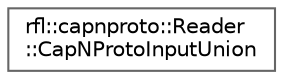 digraph "类继承关系图"
{
 // LATEX_PDF_SIZE
  bgcolor="transparent";
  edge [fontname=Helvetica,fontsize=10,labelfontname=Helvetica,labelfontsize=10];
  node [fontname=Helvetica,fontsize=10,shape=box,height=0.2,width=0.4];
  rankdir="LR";
  Node0 [id="Node000000",label="rfl::capnproto::Reader\l::CapNProtoInputUnion",height=0.2,width=0.4,color="grey40", fillcolor="white", style="filled",URL="$structrfl_1_1capnproto_1_1_reader_1_1_cap_n_proto_input_union.html",tooltip=" "];
}
